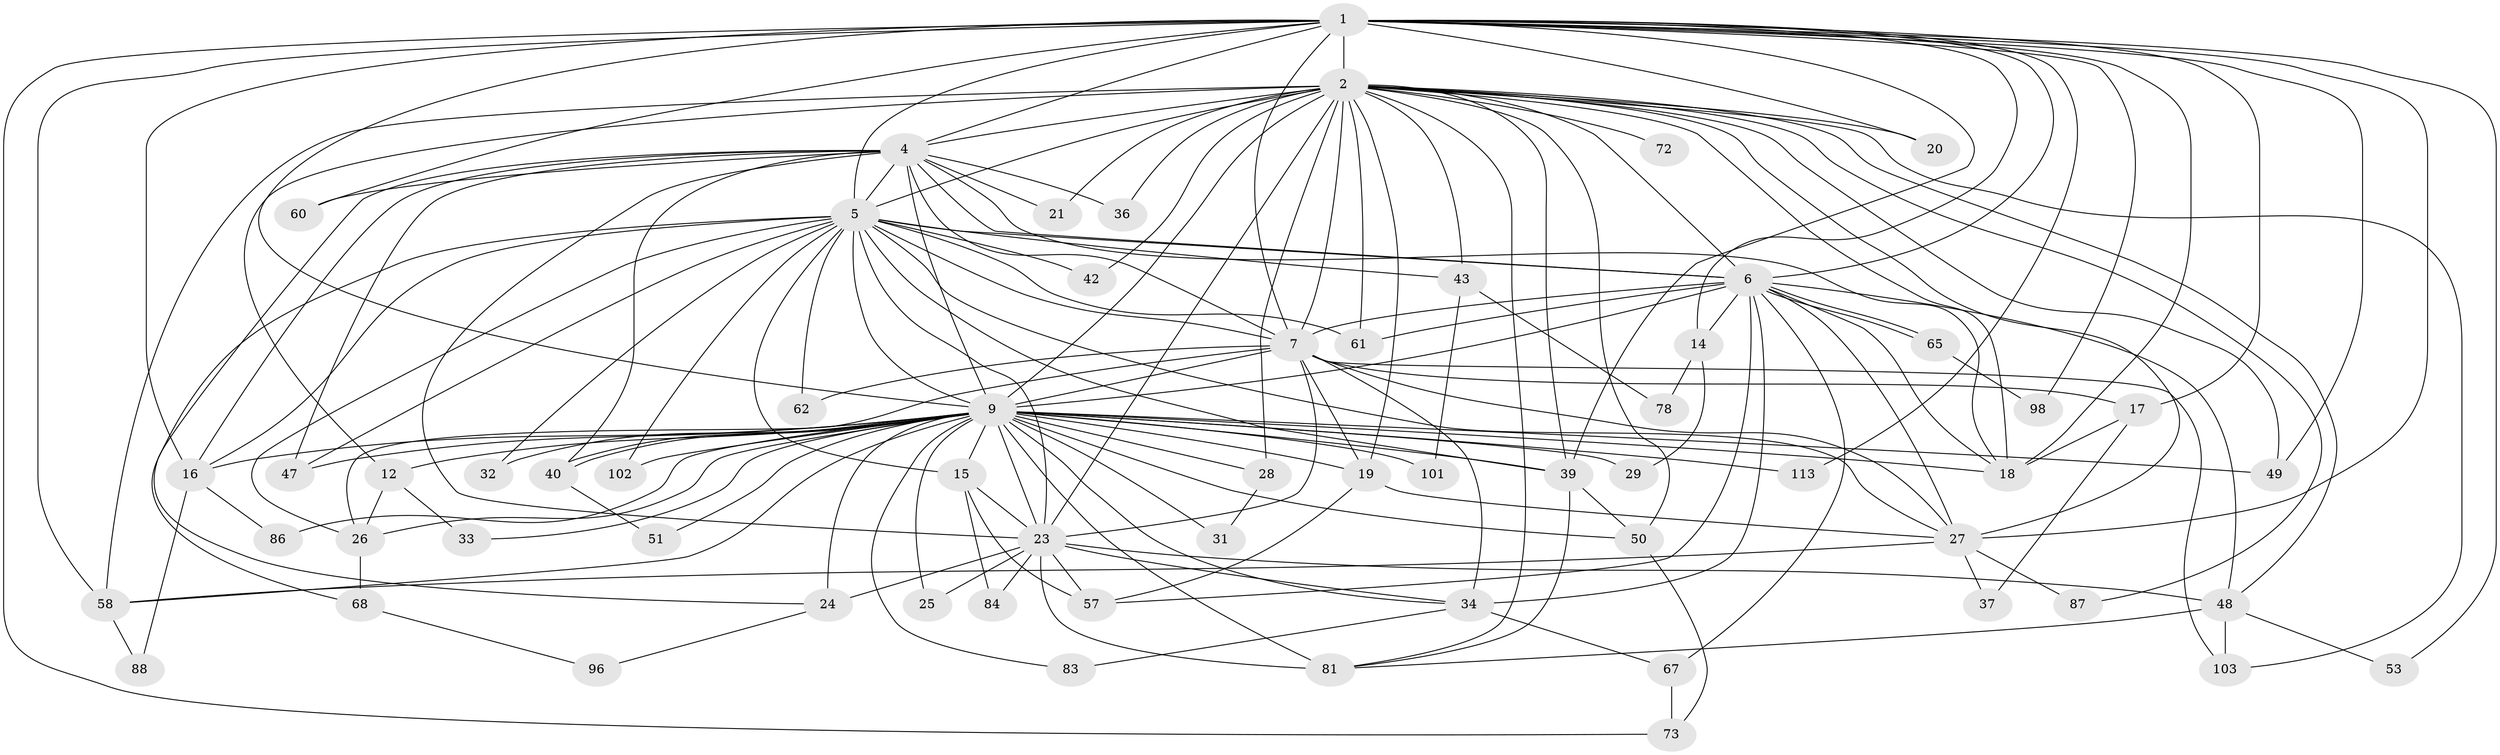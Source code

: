 // original degree distribution, {25: 0.016129032258064516, 14: 0.008064516129032258, 28: 0.008064516129032258, 21: 0.008064516129032258, 20: 0.008064516129032258, 16: 0.016129032258064516, 13: 0.008064516129032258, 26: 0.008064516129032258, 8: 0.008064516129032258, 4: 0.0967741935483871, 5: 0.056451612903225805, 3: 0.1693548387096774, 6: 0.03225806451612903, 2: 0.5241935483870968, 11: 0.008064516129032258, 7: 0.016129032258064516, 9: 0.008064516129032258}
// Generated by graph-tools (version 1.1) at 2025/13/03/09/25 04:13:40]
// undirected, 62 vertices, 167 edges
graph export_dot {
graph [start="1"]
  node [color=gray90,style=filled];
  1;
  2 [super="+3+11"];
  4;
  5;
  6;
  7 [super="+8+63+104"];
  9 [super="+13+10+30"];
  12;
  14;
  15;
  16 [super="+55+97"];
  17;
  18 [super="+80"];
  19;
  20;
  21;
  23 [super="+115+79+54+91+41"];
  24 [super="+44+35"];
  25;
  26 [super="+109+123"];
  27 [super="+118+69+46"];
  28;
  29;
  31;
  32;
  33;
  34 [super="+85"];
  36;
  37;
  39 [super="+74+120+90"];
  40 [super="+66"];
  42;
  43;
  47 [super="+110"];
  48;
  49 [super="+93"];
  50 [super="+52"];
  51;
  53;
  57 [super="+71+77"];
  58 [super="+99"];
  60;
  61 [super="+121"];
  62;
  65;
  67;
  68;
  72;
  73 [super="+107"];
  78;
  81 [super="+100+124+122"];
  83;
  84;
  86;
  87;
  88;
  96;
  98;
  101;
  102;
  103;
  113;
  1 -- 2 [weight=4];
  1 -- 4;
  1 -- 5;
  1 -- 6;
  1 -- 7 [weight=2];
  1 -- 9 [weight=2];
  1 -- 14;
  1 -- 17;
  1 -- 20;
  1 -- 39;
  1 -- 53;
  1 -- 60;
  1 -- 98;
  1 -- 113;
  1 -- 18;
  1 -- 73;
  1 -- 16;
  1 -- 27;
  1 -- 58;
  1 -- 49;
  2 -- 4 [weight=3];
  2 -- 5 [weight=2];
  2 -- 6 [weight=3];
  2 -- 7 [weight=7];
  2 -- 9 [weight=5];
  2 -- 12;
  2 -- 28;
  2 -- 48;
  2 -- 72 [weight=2];
  2 -- 81;
  2 -- 18;
  2 -- 19 [weight=2];
  2 -- 20;
  2 -- 21;
  2 -- 23;
  2 -- 87;
  2 -- 36;
  2 -- 39;
  2 -- 103;
  2 -- 42;
  2 -- 50;
  2 -- 58 [weight=2];
  2 -- 61;
  2 -- 43;
  2 -- 49;
  2 -- 27;
  4 -- 5;
  4 -- 6;
  4 -- 7 [weight=2];
  4 -- 9 [weight=4];
  4 -- 16;
  4 -- 21;
  4 -- 23;
  4 -- 24;
  4 -- 36;
  4 -- 47;
  4 -- 60;
  4 -- 18;
  4 -- 40;
  5 -- 6;
  5 -- 7 [weight=2];
  5 -- 9 [weight=2];
  5 -- 15;
  5 -- 23;
  5 -- 27;
  5 -- 32;
  5 -- 39 [weight=2];
  5 -- 42;
  5 -- 43;
  5 -- 61;
  5 -- 62;
  5 -- 68;
  5 -- 102;
  5 -- 26;
  5 -- 47;
  5 -- 16 [weight=2];
  6 -- 7 [weight=2];
  6 -- 9 [weight=2];
  6 -- 14;
  6 -- 18;
  6 -- 27;
  6 -- 48;
  6 -- 57;
  6 -- 61;
  6 -- 65;
  6 -- 65;
  6 -- 67;
  6 -- 34;
  7 -- 9 [weight=4];
  7 -- 34 [weight=2];
  7 -- 23 [weight=2];
  7 -- 17;
  7 -- 26;
  7 -- 62;
  7 -- 27;
  7 -- 19;
  7 -- 103;
  9 -- 15;
  9 -- 16;
  9 -- 19;
  9 -- 25;
  9 -- 26;
  9 -- 28;
  9 -- 32;
  9 -- 40;
  9 -- 40;
  9 -- 47;
  9 -- 49 [weight=2];
  9 -- 113;
  9 -- 50;
  9 -- 18;
  9 -- 81;
  9 -- 39;
  9 -- 31;
  9 -- 33;
  9 -- 12;
  9 -- 51;
  9 -- 23;
  9 -- 24 [weight=2];
  9 -- 58;
  9 -- 29;
  9 -- 34;
  9 -- 101;
  9 -- 102;
  9 -- 83;
  9 -- 86;
  12 -- 26;
  12 -- 33;
  14 -- 29;
  14 -- 78;
  15 -- 57;
  15 -- 84;
  15 -- 23;
  16 -- 88;
  16 -- 86;
  17 -- 18;
  17 -- 37;
  19 -- 57;
  19 -- 27;
  23 -- 25;
  23 -- 34;
  23 -- 81 [weight=2];
  23 -- 48;
  23 -- 84;
  23 -- 24;
  23 -- 57;
  24 -- 96;
  26 -- 68;
  27 -- 37;
  27 -- 87;
  27 -- 58;
  28 -- 31;
  34 -- 67;
  34 -- 83;
  39 -- 50;
  39 -- 81;
  40 -- 51;
  43 -- 78;
  43 -- 101;
  48 -- 53;
  48 -- 103;
  48 -- 81;
  50 -- 73;
  58 -- 88;
  65 -- 98;
  67 -- 73;
  68 -- 96;
}
